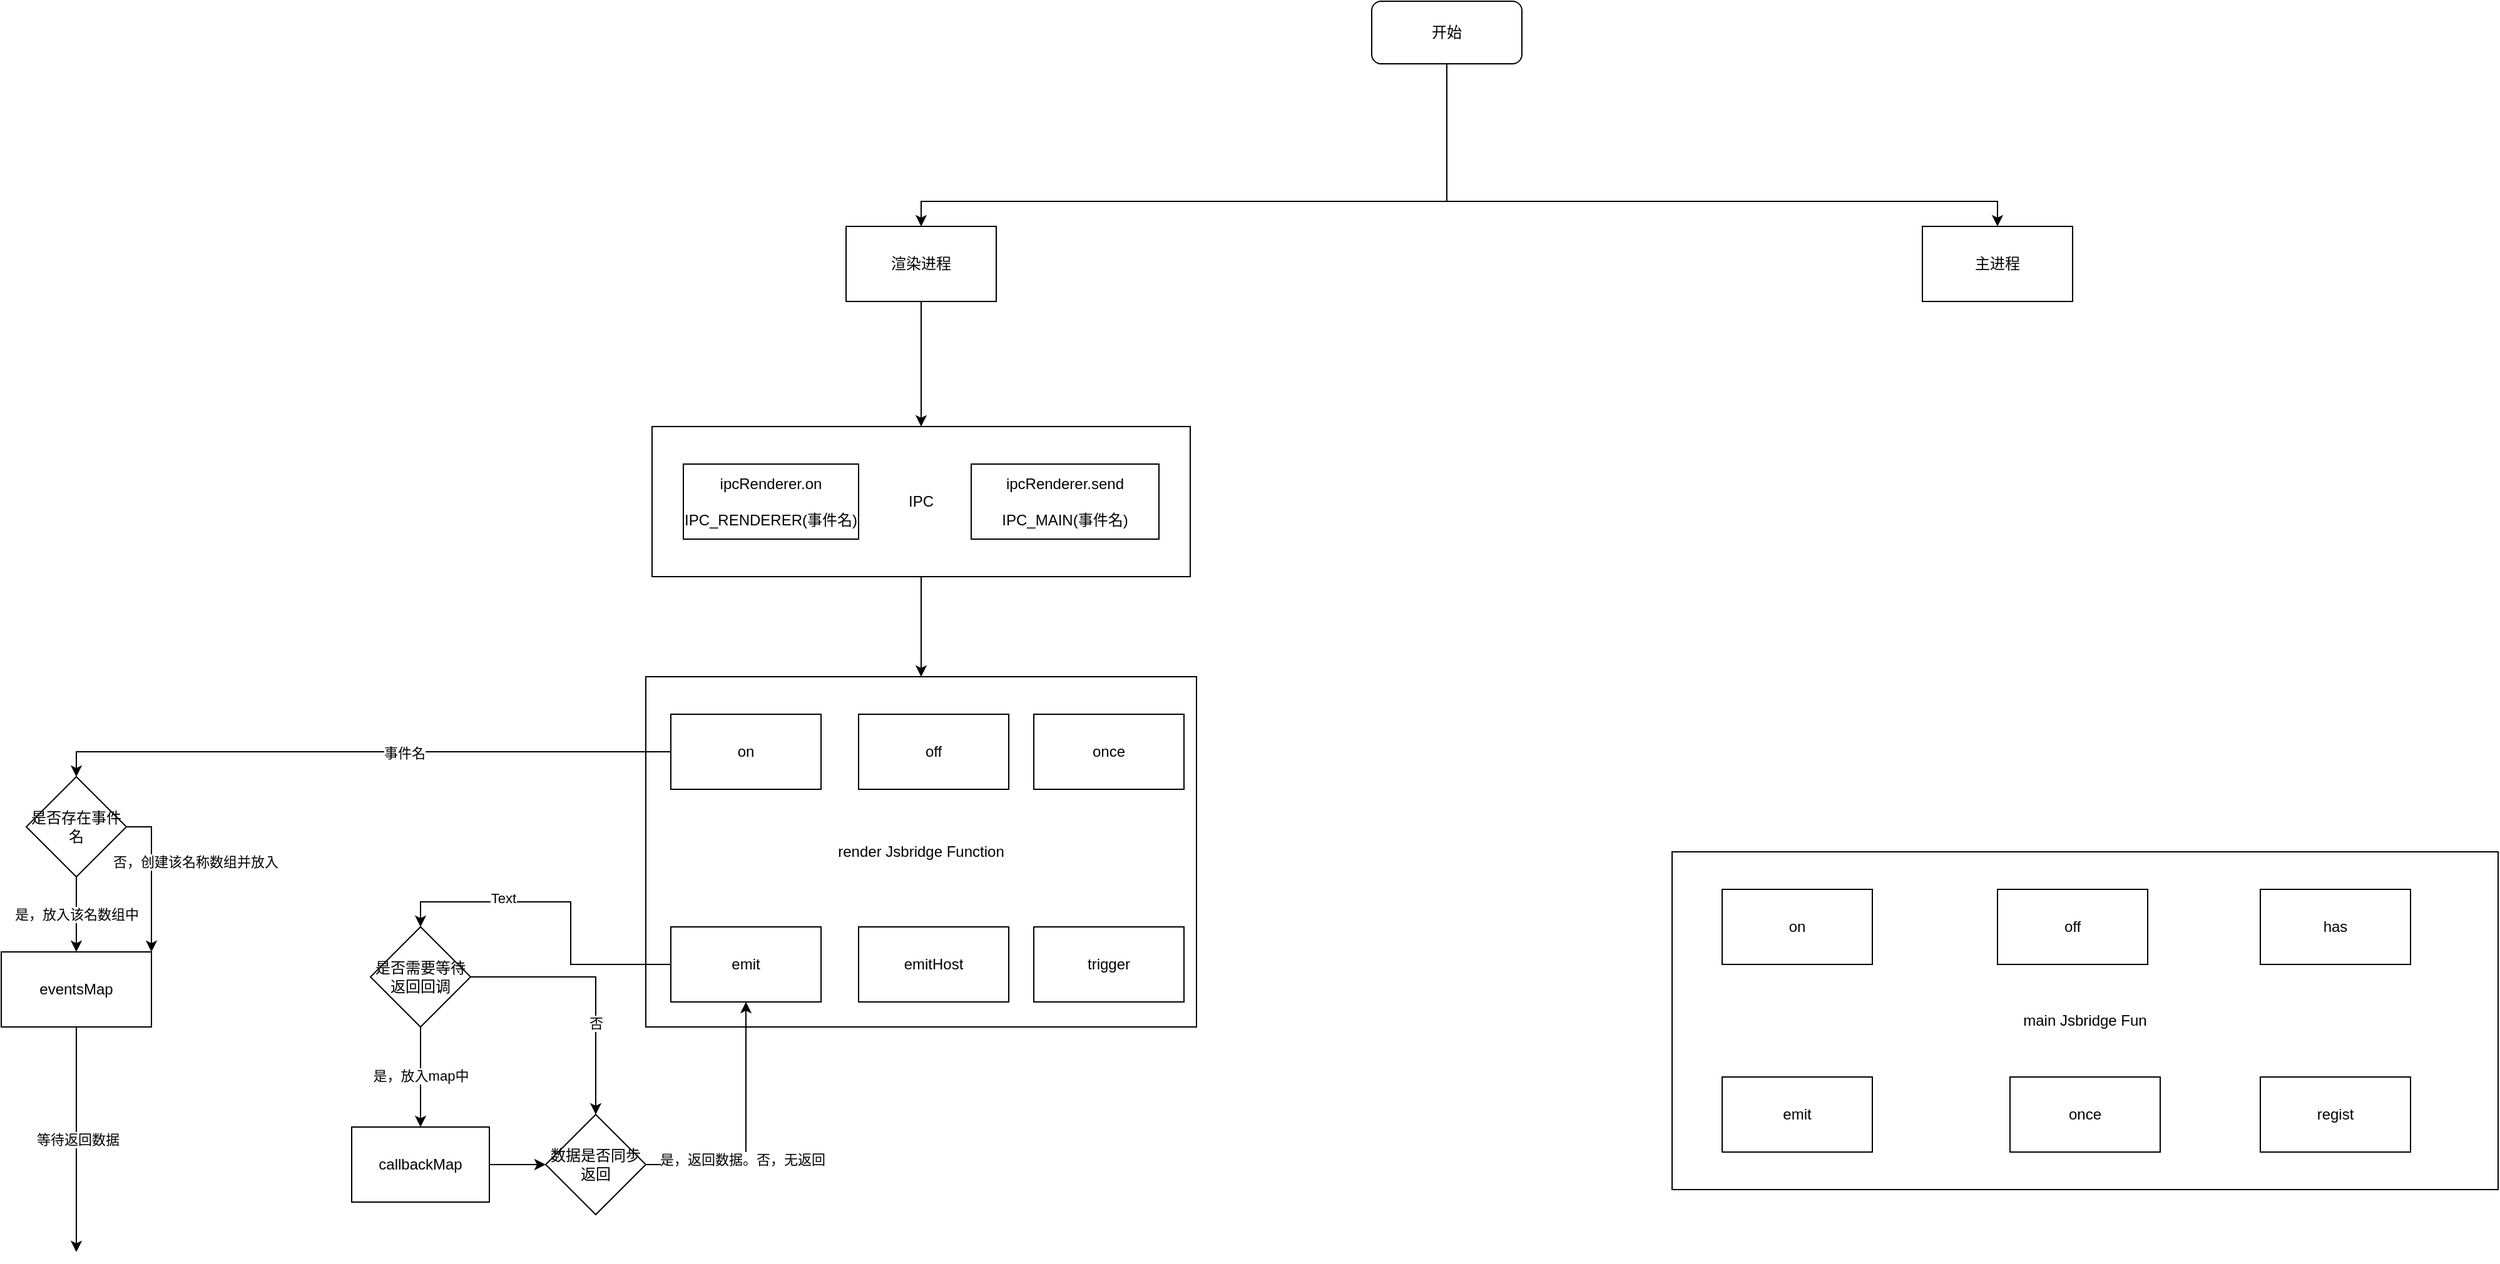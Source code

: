 <mxfile version="14.7.6" type="github">
  <diagram id="C5RBs43oDa-KdzZeNtuy" name="Page-1">
    <mxGraphModel dx="1426" dy="688" grid="1" gridSize="10" guides="1" tooltips="1" connect="1" arrows="1" fold="1" page="1" pageScale="1" pageWidth="3300" pageHeight="4681" math="0" shadow="0">
      <root>
        <mxCell id="WIyWlLk6GJQsqaUBKTNV-0" />
        <mxCell id="WIyWlLk6GJQsqaUBKTNV-1" parent="WIyWlLk6GJQsqaUBKTNV-0" />
        <mxCell id="ucTF686ake_OsxjGIKMh-3" style="edgeStyle=orthogonalEdgeStyle;rounded=0;orthogonalLoop=1;jettySize=auto;html=1;" parent="WIyWlLk6GJQsqaUBKTNV-1" source="WIyWlLk6GJQsqaUBKTNV-3" target="ucTF686ake_OsxjGIKMh-1" edge="1">
          <mxGeometry relative="1" as="geometry">
            <Array as="points">
              <mxPoint x="1520" y="440" />
              <mxPoint x="1100" y="440" />
            </Array>
          </mxGeometry>
        </mxCell>
        <mxCell id="ucTF686ake_OsxjGIKMh-4" style="edgeStyle=orthogonalEdgeStyle;rounded=0;orthogonalLoop=1;jettySize=auto;html=1;entryX=0.5;entryY=0;entryDx=0;entryDy=0;" parent="WIyWlLk6GJQsqaUBKTNV-1" source="WIyWlLk6GJQsqaUBKTNV-3" target="ucTF686ake_OsxjGIKMh-2" edge="1">
          <mxGeometry relative="1" as="geometry">
            <Array as="points">
              <mxPoint x="1520" y="440" />
              <mxPoint x="1960" y="440" />
            </Array>
          </mxGeometry>
        </mxCell>
        <mxCell id="WIyWlLk6GJQsqaUBKTNV-3" value="开始" style="rounded=1;whiteSpace=wrap;html=1;fontSize=12;glass=0;strokeWidth=1;shadow=0;" parent="WIyWlLk6GJQsqaUBKTNV-1" vertex="1">
          <mxGeometry x="1460" y="280" width="120" height="50" as="geometry" />
        </mxCell>
        <mxCell id="ucTF686ake_OsxjGIKMh-32" style="edgeStyle=orthogonalEdgeStyle;rounded=0;orthogonalLoop=1;jettySize=auto;html=1;entryX=0.5;entryY=0;entryDx=0;entryDy=0;" parent="WIyWlLk6GJQsqaUBKTNV-1" source="ucTF686ake_OsxjGIKMh-1" target="ucTF686ake_OsxjGIKMh-28" edge="1">
          <mxGeometry relative="1" as="geometry" />
        </mxCell>
        <mxCell id="ucTF686ake_OsxjGIKMh-1" value="渲染进程" style="rounded=0;whiteSpace=wrap;html=1;" parent="WIyWlLk6GJQsqaUBKTNV-1" vertex="1">
          <mxGeometry x="1040" y="460" width="120" height="60" as="geometry" />
        </mxCell>
        <mxCell id="ucTF686ake_OsxjGIKMh-2" value="主进程" style="rounded=0;whiteSpace=wrap;html=1;" parent="WIyWlLk6GJQsqaUBKTNV-1" vertex="1">
          <mxGeometry x="1900" y="460" width="120" height="60" as="geometry" />
        </mxCell>
        <mxCell id="ucTF686ake_OsxjGIKMh-5" value="render Jsbridge Function" style="rounded=0;whiteSpace=wrap;html=1;" parent="WIyWlLk6GJQsqaUBKTNV-1" vertex="1">
          <mxGeometry x="880" y="820" width="440" height="280" as="geometry" />
        </mxCell>
        <mxCell id="7fWlRQTzWlkjRt9-waxi-5" style="edgeStyle=orthogonalEdgeStyle;rounded=0;orthogonalLoop=1;jettySize=auto;html=1;entryX=0.5;entryY=0;entryDx=0;entryDy=0;" edge="1" parent="WIyWlLk6GJQsqaUBKTNV-1" source="ucTF686ake_OsxjGIKMh-6" target="7fWlRQTzWlkjRt9-waxi-2">
          <mxGeometry relative="1" as="geometry" />
        </mxCell>
        <mxCell id="7fWlRQTzWlkjRt9-waxi-19" value="事件名" style="edgeLabel;html=1;align=center;verticalAlign=middle;resizable=0;points=[];" vertex="1" connectable="0" parent="7fWlRQTzWlkjRt9-waxi-5">
          <mxGeometry x="-0.139" y="1" relative="1" as="geometry">
            <mxPoint as="offset" />
          </mxGeometry>
        </mxCell>
        <mxCell id="ucTF686ake_OsxjGIKMh-6" value="on" style="rounded=0;whiteSpace=wrap;html=1;" parent="WIyWlLk6GJQsqaUBKTNV-1" vertex="1">
          <mxGeometry x="900" y="850" width="120" height="60" as="geometry" />
        </mxCell>
        <mxCell id="ucTF686ake_OsxjGIKMh-8" value="off" style="rounded=0;whiteSpace=wrap;html=1;" parent="WIyWlLk6GJQsqaUBKTNV-1" vertex="1">
          <mxGeometry x="1050" y="850" width="120" height="60" as="geometry" />
        </mxCell>
        <mxCell id="ucTF686ake_OsxjGIKMh-9" value="once" style="rounded=0;whiteSpace=wrap;html=1;" parent="WIyWlLk6GJQsqaUBKTNV-1" vertex="1">
          <mxGeometry x="1190" y="850" width="120" height="60" as="geometry" />
        </mxCell>
        <mxCell id="7fWlRQTzWlkjRt9-waxi-22" style="edgeStyle=orthogonalEdgeStyle;rounded=0;orthogonalLoop=1;jettySize=auto;html=1;entryX=0.5;entryY=0;entryDx=0;entryDy=0;" edge="1" parent="WIyWlLk6GJQsqaUBKTNV-1" source="ucTF686ake_OsxjGIKMh-11" target="7fWlRQTzWlkjRt9-waxi-1">
          <mxGeometry relative="1" as="geometry" />
        </mxCell>
        <mxCell id="7fWlRQTzWlkjRt9-waxi-23" value="Text" style="edgeLabel;html=1;align=center;verticalAlign=middle;resizable=0;points=[];" vertex="1" connectable="0" parent="7fWlRQTzWlkjRt9-waxi-22">
          <mxGeometry x="0.364" y="-3" relative="1" as="geometry">
            <mxPoint as="offset" />
          </mxGeometry>
        </mxCell>
        <mxCell id="ucTF686ake_OsxjGIKMh-11" value="emit" style="rounded=0;whiteSpace=wrap;html=1;" parent="WIyWlLk6GJQsqaUBKTNV-1" vertex="1">
          <mxGeometry x="900" y="1020" width="120" height="60" as="geometry" />
        </mxCell>
        <mxCell id="ucTF686ake_OsxjGIKMh-12" value="emitHost" style="rounded=0;whiteSpace=wrap;html=1;" parent="WIyWlLk6GJQsqaUBKTNV-1" vertex="1">
          <mxGeometry x="1050" y="1020" width="120" height="60" as="geometry" />
        </mxCell>
        <mxCell id="ucTF686ake_OsxjGIKMh-13" value="trigger" style="rounded=0;whiteSpace=wrap;html=1;" parent="WIyWlLk6GJQsqaUBKTNV-1" vertex="1">
          <mxGeometry x="1190" y="1020" width="120" height="60" as="geometry" />
        </mxCell>
        <mxCell id="ucTF686ake_OsxjGIKMh-14" value="&lt;span&gt;main Jsbridge Fun&lt;/span&gt;" style="rounded=0;whiteSpace=wrap;html=1;" parent="WIyWlLk6GJQsqaUBKTNV-1" vertex="1">
          <mxGeometry x="1700" y="960" width="660" height="270" as="geometry" />
        </mxCell>
        <mxCell id="ucTF686ake_OsxjGIKMh-16" value="off" style="rounded=0;whiteSpace=wrap;html=1;" parent="WIyWlLk6GJQsqaUBKTNV-1" vertex="1">
          <mxGeometry x="1960" y="990" width="120" height="60" as="geometry" />
        </mxCell>
        <mxCell id="ucTF686ake_OsxjGIKMh-17" value="on" style="rounded=0;whiteSpace=wrap;html=1;" parent="WIyWlLk6GJQsqaUBKTNV-1" vertex="1">
          <mxGeometry x="1740" y="990" width="120" height="60" as="geometry" />
        </mxCell>
        <mxCell id="ucTF686ake_OsxjGIKMh-20" value="has" style="rounded=0;whiteSpace=wrap;html=1;" parent="WIyWlLk6GJQsqaUBKTNV-1" vertex="1">
          <mxGeometry x="2170" y="990" width="120" height="60" as="geometry" />
        </mxCell>
        <mxCell id="ucTF686ake_OsxjGIKMh-23" value="regist" style="rounded=0;whiteSpace=wrap;html=1;" parent="WIyWlLk6GJQsqaUBKTNV-1" vertex="1">
          <mxGeometry x="2170" y="1140" width="120" height="60" as="geometry" />
        </mxCell>
        <mxCell id="ucTF686ake_OsxjGIKMh-24" value="emit" style="rounded=0;whiteSpace=wrap;html=1;" parent="WIyWlLk6GJQsqaUBKTNV-1" vertex="1">
          <mxGeometry x="1740" y="1140" width="120" height="60" as="geometry" />
        </mxCell>
        <mxCell id="ucTF686ake_OsxjGIKMh-25" value="once" style="rounded=0;whiteSpace=wrap;html=1;" parent="WIyWlLk6GJQsqaUBKTNV-1" vertex="1">
          <mxGeometry x="1970" y="1140" width="120" height="60" as="geometry" />
        </mxCell>
        <mxCell id="ucTF686ake_OsxjGIKMh-33" style="edgeStyle=orthogonalEdgeStyle;rounded=0;orthogonalLoop=1;jettySize=auto;html=1;entryX=0.5;entryY=0;entryDx=0;entryDy=0;" parent="WIyWlLk6GJQsqaUBKTNV-1" source="ucTF686ake_OsxjGIKMh-28" target="ucTF686ake_OsxjGIKMh-5" edge="1">
          <mxGeometry relative="1" as="geometry" />
        </mxCell>
        <mxCell id="ucTF686ake_OsxjGIKMh-28" value="IPC" style="rounded=0;whiteSpace=wrap;html=1;" parent="WIyWlLk6GJQsqaUBKTNV-1" vertex="1">
          <mxGeometry x="885" y="620" width="430" height="120" as="geometry" />
        </mxCell>
        <mxCell id="ucTF686ake_OsxjGIKMh-29" value="ipcRenderer.on&lt;br&gt;&lt;br&gt;IPC_RENDERER(事件名)" style="rounded=0;whiteSpace=wrap;html=1;" parent="WIyWlLk6GJQsqaUBKTNV-1" vertex="1">
          <mxGeometry x="910" y="650" width="140" height="60" as="geometry" />
        </mxCell>
        <mxCell id="ucTF686ake_OsxjGIKMh-30" value="&lt;span&gt;ipcRenderer.send&lt;br&gt;&lt;br&gt;IPC_MAIN(事件名)&lt;br&gt;&lt;/span&gt;" style="rounded=0;whiteSpace=wrap;html=1;" parent="WIyWlLk6GJQsqaUBKTNV-1" vertex="1">
          <mxGeometry x="1140" y="650" width="150" height="60" as="geometry" />
        </mxCell>
        <mxCell id="7fWlRQTzWlkjRt9-waxi-13" value="" style="edgeStyle=orthogonalEdgeStyle;rounded=0;orthogonalLoop=1;jettySize=auto;html=1;entryX=0.5;entryY=0;entryDx=0;entryDy=0;" edge="1" parent="WIyWlLk6GJQsqaUBKTNV-1" source="7fWlRQTzWlkjRt9-waxi-1" target="7fWlRQTzWlkjRt9-waxi-10">
          <mxGeometry relative="1" as="geometry" />
        </mxCell>
        <mxCell id="7fWlRQTzWlkjRt9-waxi-27" value="是，放入map中" style="edgeLabel;html=1;align=center;verticalAlign=middle;resizable=0;points=[];" vertex="1" connectable="0" parent="7fWlRQTzWlkjRt9-waxi-13">
          <mxGeometry x="-0.029" y="-1" relative="1" as="geometry">
            <mxPoint x="1" as="offset" />
          </mxGeometry>
        </mxCell>
        <mxCell id="7fWlRQTzWlkjRt9-waxi-35" style="edgeStyle=orthogonalEdgeStyle;rounded=0;orthogonalLoop=1;jettySize=auto;html=1;entryX=0.5;entryY=0;entryDx=0;entryDy=0;" edge="1" parent="WIyWlLk6GJQsqaUBKTNV-1" source="7fWlRQTzWlkjRt9-waxi-1" target="7fWlRQTzWlkjRt9-waxi-30">
          <mxGeometry relative="1" as="geometry" />
        </mxCell>
        <mxCell id="7fWlRQTzWlkjRt9-waxi-37" value="否" style="edgeLabel;html=1;align=center;verticalAlign=middle;resizable=0;points=[];" vertex="1" connectable="0" parent="7fWlRQTzWlkjRt9-waxi-35">
          <mxGeometry x="0.305" relative="1" as="geometry">
            <mxPoint as="offset" />
          </mxGeometry>
        </mxCell>
        <mxCell id="7fWlRQTzWlkjRt9-waxi-1" value="&lt;span&gt;是否需要等待返回回调&lt;/span&gt;" style="rhombus;whiteSpace=wrap;html=1;" vertex="1" parent="WIyWlLk6GJQsqaUBKTNV-1">
          <mxGeometry x="660" y="1020" width="80" height="80" as="geometry" />
        </mxCell>
        <mxCell id="7fWlRQTzWlkjRt9-waxi-8" value="是，放入该名数组中" style="edgeStyle=orthogonalEdgeStyle;rounded=0;orthogonalLoop=1;jettySize=auto;html=1;entryX=0.5;entryY=0;entryDx=0;entryDy=0;" edge="1" parent="WIyWlLk6GJQsqaUBKTNV-1" source="7fWlRQTzWlkjRt9-waxi-2" target="7fWlRQTzWlkjRt9-waxi-7">
          <mxGeometry relative="1" as="geometry" />
        </mxCell>
        <mxCell id="7fWlRQTzWlkjRt9-waxi-14" style="edgeStyle=orthogonalEdgeStyle;rounded=0;orthogonalLoop=1;jettySize=auto;html=1;entryX=1;entryY=0;entryDx=0;entryDy=0;" edge="1" parent="WIyWlLk6GJQsqaUBKTNV-1" source="7fWlRQTzWlkjRt9-waxi-2" target="7fWlRQTzWlkjRt9-waxi-7">
          <mxGeometry relative="1" as="geometry">
            <Array as="points">
              <mxPoint x="485" y="940" />
            </Array>
          </mxGeometry>
        </mxCell>
        <mxCell id="7fWlRQTzWlkjRt9-waxi-26" value="否，创建该名称数组并放入" style="edgeLabel;html=1;align=center;verticalAlign=middle;resizable=0;points=[];" vertex="1" connectable="0" parent="7fWlRQTzWlkjRt9-waxi-14">
          <mxGeometry x="-0.2" y="-4" relative="1" as="geometry">
            <mxPoint x="39" as="offset" />
          </mxGeometry>
        </mxCell>
        <mxCell id="7fWlRQTzWlkjRt9-waxi-2" value="是否存在事件名" style="rhombus;whiteSpace=wrap;html=1;" vertex="1" parent="WIyWlLk6GJQsqaUBKTNV-1">
          <mxGeometry x="385" y="900" width="80" height="80" as="geometry" />
        </mxCell>
        <mxCell id="7fWlRQTzWlkjRt9-waxi-16" value="等待返回数据" style="edgeStyle=orthogonalEdgeStyle;rounded=0;orthogonalLoop=1;jettySize=auto;html=1;" edge="1" parent="WIyWlLk6GJQsqaUBKTNV-1" source="7fWlRQTzWlkjRt9-waxi-7">
          <mxGeometry relative="1" as="geometry">
            <mxPoint x="425" y="1280" as="targetPoint" />
          </mxGeometry>
        </mxCell>
        <mxCell id="7fWlRQTzWlkjRt9-waxi-7" value="eventsMap" style="rounded=0;whiteSpace=wrap;html=1;" vertex="1" parent="WIyWlLk6GJQsqaUBKTNV-1">
          <mxGeometry x="365" y="1040" width="120" height="60" as="geometry" />
        </mxCell>
        <mxCell id="7fWlRQTzWlkjRt9-waxi-9" style="edgeStyle=orthogonalEdgeStyle;rounded=0;orthogonalLoop=1;jettySize=auto;html=1;exitX=0.5;exitY=1;exitDx=0;exitDy=0;" edge="1" parent="WIyWlLk6GJQsqaUBKTNV-1" source="7fWlRQTzWlkjRt9-waxi-7" target="7fWlRQTzWlkjRt9-waxi-7">
          <mxGeometry relative="1" as="geometry" />
        </mxCell>
        <mxCell id="7fWlRQTzWlkjRt9-waxi-33" style="edgeStyle=orthogonalEdgeStyle;rounded=0;orthogonalLoop=1;jettySize=auto;html=1;entryX=0;entryY=0.5;entryDx=0;entryDy=0;" edge="1" parent="WIyWlLk6GJQsqaUBKTNV-1" source="7fWlRQTzWlkjRt9-waxi-10" target="7fWlRQTzWlkjRt9-waxi-30">
          <mxGeometry relative="1" as="geometry" />
        </mxCell>
        <mxCell id="7fWlRQTzWlkjRt9-waxi-10" value="callbackMap" style="rounded=0;whiteSpace=wrap;html=1;" vertex="1" parent="WIyWlLk6GJQsqaUBKTNV-1">
          <mxGeometry x="645" y="1180" width="110" height="60" as="geometry" />
        </mxCell>
        <mxCell id="7fWlRQTzWlkjRt9-waxi-31" style="edgeStyle=orthogonalEdgeStyle;rounded=0;orthogonalLoop=1;jettySize=auto;html=1;" edge="1" parent="WIyWlLk6GJQsqaUBKTNV-1" source="7fWlRQTzWlkjRt9-waxi-30" target="ucTF686ake_OsxjGIKMh-11">
          <mxGeometry relative="1" as="geometry" />
        </mxCell>
        <mxCell id="7fWlRQTzWlkjRt9-waxi-32" value="是，返回数据。否，无返回" style="edgeLabel;html=1;align=center;verticalAlign=middle;resizable=0;points=[];" vertex="1" connectable="0" parent="7fWlRQTzWlkjRt9-waxi-31">
          <mxGeometry x="-0.2" y="3" relative="1" as="geometry">
            <mxPoint as="offset" />
          </mxGeometry>
        </mxCell>
        <mxCell id="7fWlRQTzWlkjRt9-waxi-30" value="数据是否同步返回" style="rhombus;whiteSpace=wrap;html=1;" vertex="1" parent="WIyWlLk6GJQsqaUBKTNV-1">
          <mxGeometry x="800" y="1170" width="80" height="80" as="geometry" />
        </mxCell>
      </root>
    </mxGraphModel>
  </diagram>
</mxfile>
